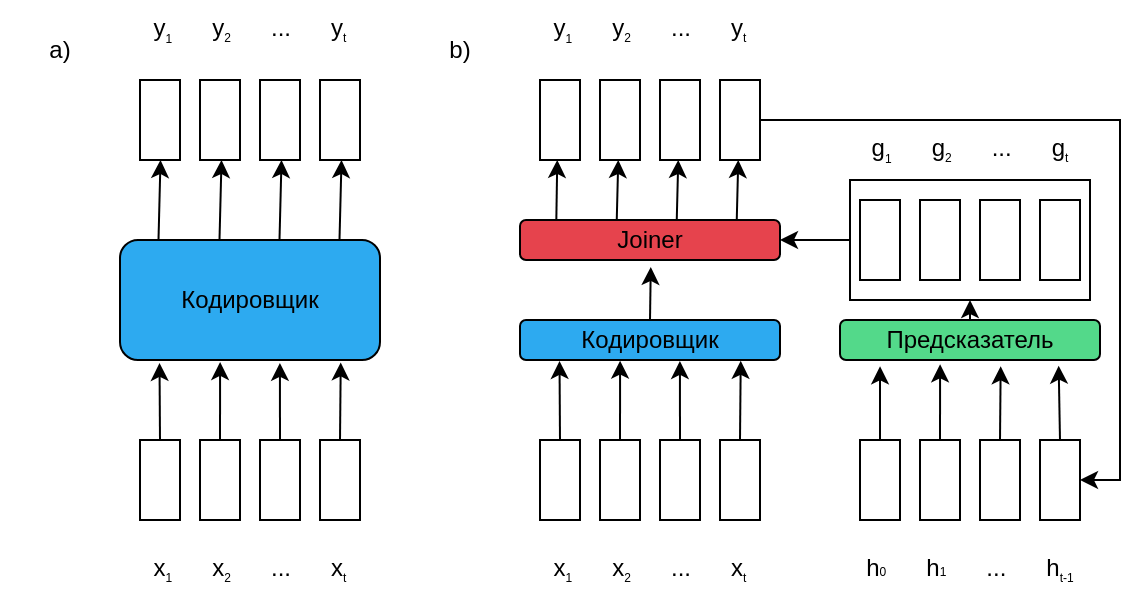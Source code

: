 <mxfile version="27.1.4">
  <diagram name="Страница — 1" id="UU6X1Q2LLAYiboO9e5UY">
    <mxGraphModel dx="925" dy="552" grid="1" gridSize="10" guides="1" tooltips="1" connect="1" arrows="1" fold="1" page="1" pageScale="1" pageWidth="827" pageHeight="1169" math="0" shadow="0">
      <root>
        <mxCell id="0" />
        <mxCell id="1" parent="0" />
        <mxCell id="QgKklc_-N7JBqiMBvKZP-145" value="" style="rounded=0;whiteSpace=wrap;html=1;" vertex="1" parent="1">
          <mxGeometry x="160" y="320" width="20" height="40" as="geometry" />
        </mxCell>
        <mxCell id="QgKklc_-N7JBqiMBvKZP-146" value="" style="rounded=0;whiteSpace=wrap;html=1;" vertex="1" parent="1">
          <mxGeometry x="190" y="320" width="20" height="40" as="geometry" />
        </mxCell>
        <mxCell id="QgKklc_-N7JBqiMBvKZP-147" value="" style="rounded=0;whiteSpace=wrap;html=1;" vertex="1" parent="1">
          <mxGeometry x="220" y="320" width="20" height="40" as="geometry" />
        </mxCell>
        <mxCell id="QgKklc_-N7JBqiMBvKZP-148" value="" style="rounded=0;whiteSpace=wrap;html=1;" vertex="1" parent="1">
          <mxGeometry x="250" y="320" width="20" height="40" as="geometry" />
        </mxCell>
        <mxCell id="QgKklc_-N7JBqiMBvKZP-149" value="Кодировщик" style="rounded=1;whiteSpace=wrap;html=1;fillColor=#2DAAF0;strokeColor=#000000;" vertex="1" parent="1">
          <mxGeometry x="150" y="220" width="130" height="60" as="geometry" />
        </mxCell>
        <mxCell id="QgKklc_-N7JBqiMBvKZP-150" style="edgeStyle=orthogonalEdgeStyle;rounded=0;orthogonalLoop=1;jettySize=auto;html=1;exitX=0.5;exitY=0;exitDx=0;exitDy=0;entryX=0.849;entryY=1.02;entryDx=0;entryDy=0;entryPerimeter=0;" edge="1" parent="1" source="QgKklc_-N7JBqiMBvKZP-148" target="QgKklc_-N7JBqiMBvKZP-149">
          <mxGeometry relative="1" as="geometry" />
        </mxCell>
        <mxCell id="QgKklc_-N7JBqiMBvKZP-151" style="edgeStyle=orthogonalEdgeStyle;rounded=0;orthogonalLoop=1;jettySize=auto;html=1;exitX=0.5;exitY=0;exitDx=0;exitDy=0;entryX=0.615;entryY=1.024;entryDx=0;entryDy=0;entryPerimeter=0;" edge="1" parent="1" source="QgKklc_-N7JBqiMBvKZP-147" target="QgKklc_-N7JBqiMBvKZP-149">
          <mxGeometry relative="1" as="geometry" />
        </mxCell>
        <mxCell id="QgKklc_-N7JBqiMBvKZP-152" style="edgeStyle=orthogonalEdgeStyle;rounded=0;orthogonalLoop=1;jettySize=auto;html=1;exitX=0.5;exitY=0;exitDx=0;exitDy=0;entryX=0.385;entryY=1.016;entryDx=0;entryDy=0;entryPerimeter=0;" edge="1" parent="1" source="QgKklc_-N7JBqiMBvKZP-146" target="QgKklc_-N7JBqiMBvKZP-149">
          <mxGeometry relative="1" as="geometry" />
        </mxCell>
        <mxCell id="QgKklc_-N7JBqiMBvKZP-153" style="edgeStyle=orthogonalEdgeStyle;rounded=0;orthogonalLoop=1;jettySize=auto;html=1;exitX=0.5;exitY=0;exitDx=0;exitDy=0;entryX=0.152;entryY=1.024;entryDx=0;entryDy=0;entryPerimeter=0;" edge="1" parent="1" source="QgKklc_-N7JBqiMBvKZP-145" target="QgKklc_-N7JBqiMBvKZP-149">
          <mxGeometry relative="1" as="geometry" />
        </mxCell>
        <mxCell id="QgKklc_-N7JBqiMBvKZP-154" value="" style="rounded=0;whiteSpace=wrap;html=1;" vertex="1" parent="1">
          <mxGeometry x="160" y="140" width="20" height="40" as="geometry" />
        </mxCell>
        <mxCell id="QgKklc_-N7JBqiMBvKZP-155" value="" style="rounded=0;whiteSpace=wrap;html=1;" vertex="1" parent="1">
          <mxGeometry x="190" y="140" width="20" height="40" as="geometry" />
        </mxCell>
        <mxCell id="QgKklc_-N7JBqiMBvKZP-156" value="" style="rounded=0;whiteSpace=wrap;html=1;" vertex="1" parent="1">
          <mxGeometry x="220" y="140" width="20" height="40" as="geometry" />
        </mxCell>
        <mxCell id="QgKklc_-N7JBqiMBvKZP-157" value="" style="rounded=0;whiteSpace=wrap;html=1;" vertex="1" parent="1">
          <mxGeometry x="250" y="140" width="20" height="40" as="geometry" />
        </mxCell>
        <mxCell id="QgKklc_-N7JBqiMBvKZP-158" value="" style="endArrow=classic;html=1;rounded=0;entryX=0.5;entryY=1;entryDx=0;entryDy=0;exitX=0.149;exitY=0;exitDx=0;exitDy=0;exitPerimeter=0;" edge="1" parent="1">
          <mxGeometry width="50" height="50" relative="1" as="geometry">
            <mxPoint x="368" y="220" as="sourcePoint" />
            <mxPoint x="368.63" y="180" as="targetPoint" />
          </mxGeometry>
        </mxCell>
        <mxCell id="QgKklc_-N7JBqiMBvKZP-159" value="" style="endArrow=classic;html=1;rounded=0;entryX=0.5;entryY=1;entryDx=0;entryDy=0;exitX=0.149;exitY=0;exitDx=0;exitDy=0;exitPerimeter=0;" edge="1" parent="1">
          <mxGeometry width="50" height="50" relative="1" as="geometry">
            <mxPoint x="398.13" y="220" as="sourcePoint" />
            <mxPoint x="399.13" y="180" as="targetPoint" />
          </mxGeometry>
        </mxCell>
        <mxCell id="QgKklc_-N7JBqiMBvKZP-160" value="" style="endArrow=classic;html=1;rounded=0;entryX=0.5;entryY=1;entryDx=0;entryDy=0;exitX=0.149;exitY=0;exitDx=0;exitDy=0;exitPerimeter=0;" edge="1" parent="1">
          <mxGeometry width="50" height="50" relative="1" as="geometry">
            <mxPoint x="428.13" y="220" as="sourcePoint" />
            <mxPoint x="429.13" y="180" as="targetPoint" />
          </mxGeometry>
        </mxCell>
        <mxCell id="QgKklc_-N7JBqiMBvKZP-161" value="" style="endArrow=classic;html=1;rounded=0;entryX=0.5;entryY=1;entryDx=0;entryDy=0;exitX=0.149;exitY=0;exitDx=0;exitDy=0;exitPerimeter=0;" edge="1" parent="1">
          <mxGeometry width="50" height="50" relative="1" as="geometry">
            <mxPoint x="458.13" y="220" as="sourcePoint" />
            <mxPoint x="459.13" y="180" as="targetPoint" />
          </mxGeometry>
        </mxCell>
        <mxCell id="QgKklc_-N7JBqiMBvKZP-162" value="x&lt;sub&gt;&lt;font style=&quot;font-size: 6px;&quot;&gt;1&lt;/font&gt;&lt;/sub&gt;&amp;nbsp; &amp;nbsp; &amp;nbsp; x&lt;sub&gt;&lt;font style=&quot;font-size: 6px;&quot;&gt;2&lt;/font&gt;&lt;/sub&gt;&amp;nbsp; &amp;nbsp; &amp;nbsp; ...&amp;nbsp; &amp;nbsp; &amp;nbsp; x&lt;sub style=&quot;&quot;&gt;&lt;font style=&quot;font-size: 6px;&quot;&gt;t&lt;/font&gt;&lt;/sub&gt;" style="text;html=1;align=center;verticalAlign=middle;whiteSpace=wrap;rounded=0;" vertex="1" parent="1">
          <mxGeometry x="160" y="370" width="110" height="30" as="geometry" />
        </mxCell>
        <mxCell id="QgKklc_-N7JBqiMBvKZP-163" value="&lt;font style=&quot;font-size: 12px;&quot;&gt;y&lt;/font&gt;&lt;font style=&quot;vertical-align: sub; font-size: 6px;&quot;&gt;1&lt;/font&gt;&amp;nbsp; &amp;nbsp; &amp;nbsp; y&lt;sub&gt;&lt;font style=&quot;font-size: 6px;&quot;&gt;2&lt;/font&gt;&lt;/sub&gt;&amp;nbsp; &amp;nbsp; &amp;nbsp; ...&amp;nbsp; &amp;nbsp; &amp;nbsp; y&lt;sub style=&quot;&quot;&gt;&lt;font style=&quot;font-size: 6px;&quot;&gt;t&lt;/font&gt;&lt;/sub&gt;" style="text;html=1;align=center;verticalAlign=middle;whiteSpace=wrap;rounded=0;" vertex="1" parent="1">
          <mxGeometry x="160" y="100" width="110" height="30" as="geometry" />
        </mxCell>
        <mxCell id="QgKklc_-N7JBqiMBvKZP-164" value="a)" style="text;html=1;align=center;verticalAlign=middle;whiteSpace=wrap;rounded=0;" vertex="1" parent="1">
          <mxGeometry x="90" y="110" width="60" height="30" as="geometry" />
        </mxCell>
        <mxCell id="QgKklc_-N7JBqiMBvKZP-165" value="" style="rounded=0;whiteSpace=wrap;html=1;" vertex="1" parent="1">
          <mxGeometry x="360" y="320" width="20" height="40" as="geometry" />
        </mxCell>
        <mxCell id="QgKklc_-N7JBqiMBvKZP-166" value="" style="rounded=0;whiteSpace=wrap;html=1;" vertex="1" parent="1">
          <mxGeometry x="390" y="320" width="20" height="40" as="geometry" />
        </mxCell>
        <mxCell id="QgKklc_-N7JBqiMBvKZP-167" value="" style="rounded=0;whiteSpace=wrap;html=1;" vertex="1" parent="1">
          <mxGeometry x="420" y="320" width="20" height="40" as="geometry" />
        </mxCell>
        <mxCell id="QgKklc_-N7JBqiMBvKZP-168" value="" style="rounded=0;whiteSpace=wrap;html=1;" vertex="1" parent="1">
          <mxGeometry x="450" y="320" width="20" height="40" as="geometry" />
        </mxCell>
        <mxCell id="QgKklc_-N7JBqiMBvKZP-169" value="Кодировщик" style="rounded=1;whiteSpace=wrap;html=1;fillColor=#2DAAF0;strokeColor=#000000;" vertex="1" parent="1">
          <mxGeometry x="350" y="260" width="130" height="20" as="geometry" />
        </mxCell>
        <mxCell id="QgKklc_-N7JBqiMBvKZP-170" style="edgeStyle=orthogonalEdgeStyle;rounded=0;orthogonalLoop=1;jettySize=auto;html=1;exitX=0.5;exitY=0;exitDx=0;exitDy=0;entryX=0.849;entryY=1.02;entryDx=0;entryDy=0;entryPerimeter=0;" edge="1" parent="1" source="QgKklc_-N7JBqiMBvKZP-168" target="QgKklc_-N7JBqiMBvKZP-169">
          <mxGeometry relative="1" as="geometry" />
        </mxCell>
        <mxCell id="QgKklc_-N7JBqiMBvKZP-171" style="edgeStyle=orthogonalEdgeStyle;rounded=0;orthogonalLoop=1;jettySize=auto;html=1;exitX=0.5;exitY=0;exitDx=0;exitDy=0;entryX=0.615;entryY=1.024;entryDx=0;entryDy=0;entryPerimeter=0;" edge="1" parent="1" source="QgKklc_-N7JBqiMBvKZP-167" target="QgKklc_-N7JBqiMBvKZP-169">
          <mxGeometry relative="1" as="geometry" />
        </mxCell>
        <mxCell id="QgKklc_-N7JBqiMBvKZP-172" style="edgeStyle=orthogonalEdgeStyle;rounded=0;orthogonalLoop=1;jettySize=auto;html=1;exitX=0.5;exitY=0;exitDx=0;exitDy=0;entryX=0.385;entryY=1.016;entryDx=0;entryDy=0;entryPerimeter=0;" edge="1" parent="1" source="QgKklc_-N7JBqiMBvKZP-166" target="QgKklc_-N7JBqiMBvKZP-169">
          <mxGeometry relative="1" as="geometry" />
        </mxCell>
        <mxCell id="QgKklc_-N7JBqiMBvKZP-173" style="edgeStyle=orthogonalEdgeStyle;rounded=0;orthogonalLoop=1;jettySize=auto;html=1;exitX=0.5;exitY=0;exitDx=0;exitDy=0;entryX=0.152;entryY=1.024;entryDx=0;entryDy=0;entryPerimeter=0;" edge="1" parent="1" source="QgKklc_-N7JBqiMBvKZP-165" target="QgKklc_-N7JBqiMBvKZP-169">
          <mxGeometry relative="1" as="geometry" />
        </mxCell>
        <mxCell id="QgKklc_-N7JBqiMBvKZP-174" value="" style="rounded=0;whiteSpace=wrap;html=1;" vertex="1" parent="1">
          <mxGeometry x="360" y="140" width="20" height="40" as="geometry" />
        </mxCell>
        <mxCell id="QgKklc_-N7JBqiMBvKZP-175" value="" style="rounded=0;whiteSpace=wrap;html=1;" vertex="1" parent="1">
          <mxGeometry x="390" y="140" width="20" height="40" as="geometry" />
        </mxCell>
        <mxCell id="QgKklc_-N7JBqiMBvKZP-176" value="" style="rounded=0;whiteSpace=wrap;html=1;" vertex="1" parent="1">
          <mxGeometry x="420" y="140" width="20" height="40" as="geometry" />
        </mxCell>
        <mxCell id="QgKklc_-N7JBqiMBvKZP-177" style="edgeStyle=orthogonalEdgeStyle;rounded=0;orthogonalLoop=1;jettySize=auto;html=1;entryX=1;entryY=0.5;entryDx=0;entryDy=0;" edge="1" parent="1" source="QgKklc_-N7JBqiMBvKZP-178" target="QgKklc_-N7JBqiMBvKZP-191">
          <mxGeometry relative="1" as="geometry">
            <mxPoint x="670" y="350" as="targetPoint" />
          </mxGeometry>
        </mxCell>
        <mxCell id="QgKklc_-N7JBqiMBvKZP-178" value="" style="rounded=0;whiteSpace=wrap;html=1;" vertex="1" parent="1">
          <mxGeometry x="450" y="140" width="20" height="40" as="geometry" />
        </mxCell>
        <mxCell id="QgKklc_-N7JBqiMBvKZP-179" value="x&lt;sub&gt;&lt;font style=&quot;font-size: 6px;&quot;&gt;1&lt;/font&gt;&lt;/sub&gt;&amp;nbsp; &amp;nbsp; &amp;nbsp; x&lt;sub&gt;&lt;font style=&quot;font-size: 6px;&quot;&gt;2&lt;/font&gt;&lt;/sub&gt;&amp;nbsp; &amp;nbsp; &amp;nbsp; ...&amp;nbsp; &amp;nbsp; &amp;nbsp; x&lt;sub style=&quot;&quot;&gt;&lt;font style=&quot;font-size: 6px;&quot;&gt;t&lt;/font&gt;&lt;/sub&gt;" style="text;html=1;align=center;verticalAlign=middle;whiteSpace=wrap;rounded=0;" vertex="1" parent="1">
          <mxGeometry x="360" y="370" width="110" height="30" as="geometry" />
        </mxCell>
        <mxCell id="QgKklc_-N7JBqiMBvKZP-180" value="&lt;font style=&quot;font-size: 12px;&quot;&gt;y&lt;/font&gt;&lt;font style=&quot;vertical-align: sub; font-size: 6px;&quot;&gt;1&lt;/font&gt;&amp;nbsp; &amp;nbsp; &amp;nbsp; y&lt;sub&gt;&lt;font style=&quot;font-size: 6px;&quot;&gt;2&lt;/font&gt;&lt;/sub&gt;&amp;nbsp; &amp;nbsp; &amp;nbsp; ...&amp;nbsp; &amp;nbsp; &amp;nbsp; y&lt;sub style=&quot;&quot;&gt;&lt;font style=&quot;font-size: 6px;&quot;&gt;t&lt;/font&gt;&lt;/sub&gt;" style="text;html=1;align=center;verticalAlign=middle;whiteSpace=wrap;rounded=0;" vertex="1" parent="1">
          <mxGeometry x="360" y="100" width="110" height="30" as="geometry" />
        </mxCell>
        <mxCell id="QgKklc_-N7JBqiMBvKZP-181" value="Joiner" style="rounded=1;whiteSpace=wrap;html=1;fillColor=#E6434D;strokeColor=#000000;" vertex="1" parent="1">
          <mxGeometry x="350" y="210" width="130" height="20" as="geometry" />
        </mxCell>
        <mxCell id="QgKklc_-N7JBqiMBvKZP-182" style="edgeStyle=orthogonalEdgeStyle;rounded=0;orthogonalLoop=1;jettySize=auto;html=1;exitX=0.5;exitY=0;exitDx=0;exitDy=0;entryX=0.5;entryY=1;entryDx=0;entryDy=0;" edge="1" parent="1" source="QgKklc_-N7JBqiMBvKZP-183" target="QgKklc_-N7JBqiMBvKZP-198">
          <mxGeometry relative="1" as="geometry" />
        </mxCell>
        <mxCell id="QgKklc_-N7JBqiMBvKZP-183" value="Предсказатель" style="rounded=1;whiteSpace=wrap;html=1;fillColor=#53D98A;strokeColor=#000000;" vertex="1" parent="1">
          <mxGeometry x="510" y="260" width="130" height="20" as="geometry" />
        </mxCell>
        <mxCell id="QgKklc_-N7JBqiMBvKZP-184" value="" style="rounded=0;whiteSpace=wrap;html=1;" vertex="1" parent="1">
          <mxGeometry x="520" y="200" width="20" height="40" as="geometry" />
        </mxCell>
        <mxCell id="QgKklc_-N7JBqiMBvKZP-185" value="" style="rounded=0;whiteSpace=wrap;html=1;" vertex="1" parent="1">
          <mxGeometry x="550" y="200" width="20" height="40" as="geometry" />
        </mxCell>
        <mxCell id="QgKklc_-N7JBqiMBvKZP-186" value="" style="rounded=0;whiteSpace=wrap;html=1;" vertex="1" parent="1">
          <mxGeometry x="580" y="200" width="20" height="40" as="geometry" />
        </mxCell>
        <mxCell id="QgKklc_-N7JBqiMBvKZP-187" value="" style="rounded=0;whiteSpace=wrap;html=1;" vertex="1" parent="1">
          <mxGeometry x="610" y="200" width="20" height="40" as="geometry" />
        </mxCell>
        <mxCell id="QgKklc_-N7JBqiMBvKZP-188" value="" style="rounded=0;whiteSpace=wrap;html=1;" vertex="1" parent="1">
          <mxGeometry x="520" y="320" width="20" height="40" as="geometry" />
        </mxCell>
        <mxCell id="QgKklc_-N7JBqiMBvKZP-189" value="" style="rounded=0;whiteSpace=wrap;html=1;" vertex="1" parent="1">
          <mxGeometry x="550" y="320" width="20" height="40" as="geometry" />
        </mxCell>
        <mxCell id="QgKklc_-N7JBqiMBvKZP-190" value="" style="rounded=0;whiteSpace=wrap;html=1;" vertex="1" parent="1">
          <mxGeometry x="580" y="320" width="20" height="40" as="geometry" />
        </mxCell>
        <mxCell id="QgKklc_-N7JBqiMBvKZP-191" value="" style="rounded=0;whiteSpace=wrap;html=1;" vertex="1" parent="1">
          <mxGeometry x="610" y="320" width="20" height="40" as="geometry" />
        </mxCell>
        <mxCell id="QgKklc_-N7JBqiMBvKZP-192" value="&lt;font style=&quot;font-size: 12px;&quot;&gt;h&lt;/font&gt;&lt;font style=&quot;font-size: 6px;&quot;&gt;0&lt;/font&gt;&amp;nbsp; &amp;nbsp; &amp;nbsp; h&lt;span style=&quot;font-size: 6px;&quot;&gt;1&lt;/span&gt;&amp;nbsp; &amp;nbsp; &amp;nbsp; ...&amp;nbsp; &amp;nbsp; &amp;nbsp; h&lt;sub style=&quot;&quot;&gt;&lt;font style=&quot;font-size: 6px;&quot;&gt;t-1&lt;/font&gt;&lt;/sub&gt;" style="text;html=1;align=center;verticalAlign=middle;whiteSpace=wrap;rounded=0;" vertex="1" parent="1">
          <mxGeometry x="520" y="370" width="110" height="30" as="geometry" />
        </mxCell>
        <mxCell id="QgKklc_-N7JBqiMBvKZP-193" style="edgeStyle=orthogonalEdgeStyle;rounded=0;orthogonalLoop=1;jettySize=auto;html=1;exitX=0.5;exitY=0;exitDx=0;exitDy=0;entryX=0.154;entryY=1.158;entryDx=0;entryDy=0;entryPerimeter=0;" edge="1" parent="1" source="QgKklc_-N7JBqiMBvKZP-188" target="QgKklc_-N7JBqiMBvKZP-183">
          <mxGeometry relative="1" as="geometry" />
        </mxCell>
        <mxCell id="QgKklc_-N7JBqiMBvKZP-194" style="edgeStyle=orthogonalEdgeStyle;rounded=0;orthogonalLoop=1;jettySize=auto;html=1;exitX=0.5;exitY=0;exitDx=0;exitDy=0;entryX=0.385;entryY=1.108;entryDx=0;entryDy=0;entryPerimeter=0;" edge="1" parent="1" source="QgKklc_-N7JBqiMBvKZP-189" target="QgKklc_-N7JBqiMBvKZP-183">
          <mxGeometry relative="1" as="geometry" />
        </mxCell>
        <mxCell id="QgKklc_-N7JBqiMBvKZP-195" style="edgeStyle=orthogonalEdgeStyle;rounded=0;orthogonalLoop=1;jettySize=auto;html=1;exitX=0.5;exitY=0;exitDx=0;exitDy=0;entryX=0.618;entryY=1.158;entryDx=0;entryDy=0;entryPerimeter=0;" edge="1" parent="1" source="QgKklc_-N7JBqiMBvKZP-190" target="QgKklc_-N7JBqiMBvKZP-183">
          <mxGeometry relative="1" as="geometry" />
        </mxCell>
        <mxCell id="QgKklc_-N7JBqiMBvKZP-196" style="edgeStyle=orthogonalEdgeStyle;rounded=0;orthogonalLoop=1;jettySize=auto;html=1;exitX=0.5;exitY=0;exitDx=0;exitDy=0;entryX=0.841;entryY=1.142;entryDx=0;entryDy=0;entryPerimeter=0;" edge="1" parent="1" source="QgKklc_-N7JBqiMBvKZP-191" target="QgKklc_-N7JBqiMBvKZP-183">
          <mxGeometry relative="1" as="geometry" />
        </mxCell>
        <mxCell id="QgKklc_-N7JBqiMBvKZP-197" style="edgeStyle=orthogonalEdgeStyle;rounded=0;orthogonalLoop=1;jettySize=auto;html=1;exitX=0;exitY=0.5;exitDx=0;exitDy=0;entryX=1;entryY=0.5;entryDx=0;entryDy=0;" edge="1" parent="1" source="QgKklc_-N7JBqiMBvKZP-198" target="QgKklc_-N7JBqiMBvKZP-181">
          <mxGeometry relative="1" as="geometry" />
        </mxCell>
        <mxCell id="QgKklc_-N7JBqiMBvKZP-198" value="" style="rounded=0;whiteSpace=wrap;html=1;fillColor=none;" vertex="1" parent="1">
          <mxGeometry x="515" y="190" width="120" height="60" as="geometry" />
        </mxCell>
        <mxCell id="QgKklc_-N7JBqiMBvKZP-199" style="edgeStyle=orthogonalEdgeStyle;rounded=0;orthogonalLoop=1;jettySize=auto;html=1;exitX=0.5;exitY=0;exitDx=0;exitDy=0;entryX=0.503;entryY=1.175;entryDx=0;entryDy=0;entryPerimeter=0;" edge="1" parent="1" source="QgKklc_-N7JBqiMBvKZP-169" target="QgKklc_-N7JBqiMBvKZP-181">
          <mxGeometry relative="1" as="geometry" />
        </mxCell>
        <mxCell id="QgKklc_-N7JBqiMBvKZP-200" value="" style="endArrow=classic;html=1;rounded=0;entryX=0.5;entryY=1;entryDx=0;entryDy=0;exitX=0.149;exitY=0;exitDx=0;exitDy=0;exitPerimeter=0;" edge="1" parent="1">
          <mxGeometry width="50" height="50" relative="1" as="geometry">
            <mxPoint x="169.25" y="220" as="sourcePoint" />
            <mxPoint x="170.25" y="180" as="targetPoint" />
          </mxGeometry>
        </mxCell>
        <mxCell id="QgKklc_-N7JBqiMBvKZP-201" value="" style="endArrow=classic;html=1;rounded=0;entryX=0.5;entryY=1;entryDx=0;entryDy=0;exitX=0.149;exitY=0;exitDx=0;exitDy=0;exitPerimeter=0;" edge="1" parent="1">
          <mxGeometry width="50" height="50" relative="1" as="geometry">
            <mxPoint x="199.75" y="220" as="sourcePoint" />
            <mxPoint x="200.75" y="180" as="targetPoint" />
          </mxGeometry>
        </mxCell>
        <mxCell id="QgKklc_-N7JBqiMBvKZP-202" value="" style="endArrow=classic;html=1;rounded=0;entryX=0.5;entryY=1;entryDx=0;entryDy=0;exitX=0.149;exitY=0;exitDx=0;exitDy=0;exitPerimeter=0;" edge="1" parent="1">
          <mxGeometry width="50" height="50" relative="1" as="geometry">
            <mxPoint x="229.75" y="220" as="sourcePoint" />
            <mxPoint x="230.75" y="180" as="targetPoint" />
          </mxGeometry>
        </mxCell>
        <mxCell id="QgKklc_-N7JBqiMBvKZP-203" value="" style="endArrow=classic;html=1;rounded=0;entryX=0.5;entryY=1;entryDx=0;entryDy=0;exitX=0.149;exitY=0;exitDx=0;exitDy=0;exitPerimeter=0;" edge="1" parent="1">
          <mxGeometry width="50" height="50" relative="1" as="geometry">
            <mxPoint x="259.75" y="220" as="sourcePoint" />
            <mxPoint x="260.75" y="180" as="targetPoint" />
          </mxGeometry>
        </mxCell>
        <mxCell id="QgKklc_-N7JBqiMBvKZP-204" value="b)" style="text;html=1;align=center;verticalAlign=middle;whiteSpace=wrap;rounded=0;" vertex="1" parent="1">
          <mxGeometry x="290" y="110" width="60" height="30" as="geometry" />
        </mxCell>
        <mxCell id="QgKklc_-N7JBqiMBvKZP-205" value="&lt;font style=&quot;&quot;&gt;g&lt;/font&gt;&lt;font style=&quot;vertical-align: sub; font-size: 6px;&quot;&gt;1&lt;/font&gt;&amp;nbsp; &amp;nbsp; &amp;nbsp; g&lt;sub&gt;&lt;font style=&quot;font-size: 6px;&quot;&gt;2&lt;/font&gt;&lt;/sub&gt;&amp;nbsp; &amp;nbsp; &amp;nbsp; ...&amp;nbsp; &amp;nbsp; &amp;nbsp; g&lt;sub style=&quot;&quot;&gt;&lt;font style=&quot;font-size: 6px;&quot;&gt;t&lt;/font&gt;&lt;/sub&gt;" style="text;html=1;align=center;verticalAlign=middle;whiteSpace=wrap;rounded=0;" vertex="1" parent="1">
          <mxGeometry x="520" y="160" width="110" height="30" as="geometry" />
        </mxCell>
      </root>
    </mxGraphModel>
  </diagram>
</mxfile>
